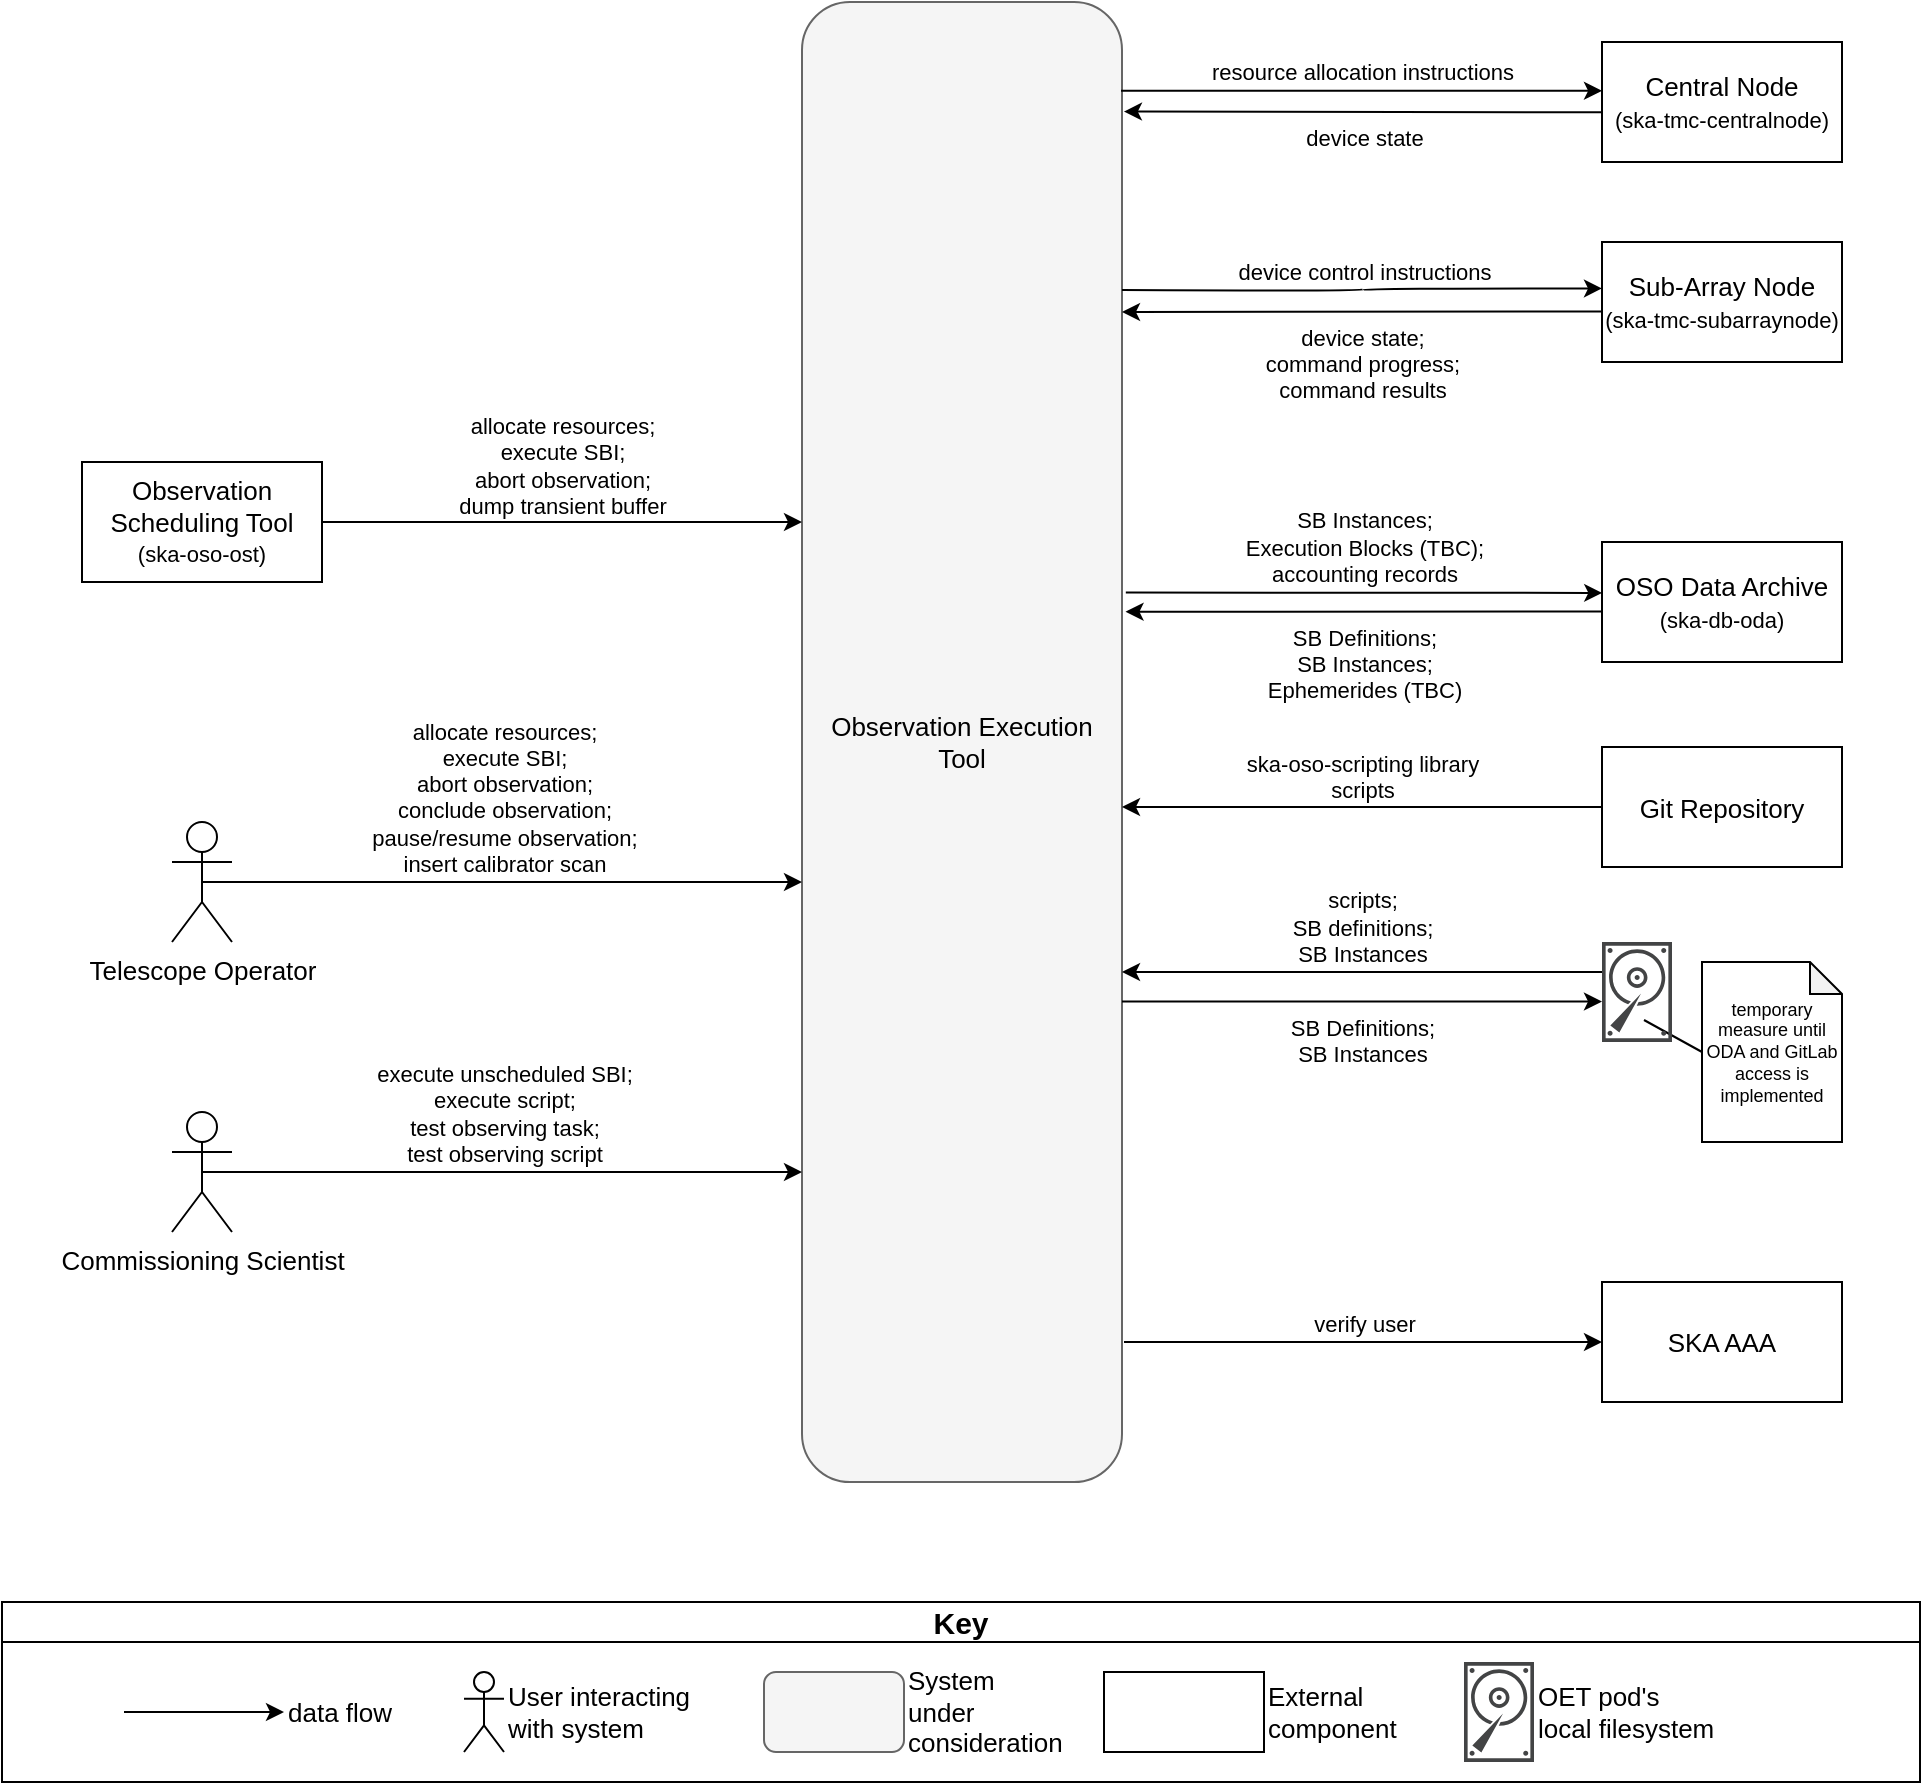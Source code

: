 <mxfile version="16.1.2" type="device"><diagram id="eR4iwlCjM15xABAs2_4M" name="Page-1"><mxGraphModel dx="1878" dy="1102" grid="1" gridSize="10" guides="1" tooltips="1" connect="1" arrows="1" fold="1" page="1" pageScale="1" pageWidth="827" pageHeight="1169" math="0" shadow="0"><root><mxCell id="0"/><mxCell id="1" parent="0"/><mxCell id="NQmwnXpSRIrFOyUKveBD-1" value="Key" style="rounded=0;whiteSpace=wrap;html=1;shadow=0;labelBackgroundColor=none;strokeColor=#000000;strokeWidth=1;fillColor=none;fontSize=15;fontColor=#000000;align=center;fontStyle=1;verticalAlign=middle;" parent="1" vertex="1"><mxGeometry y="840" width="959" height="20" as="geometry"/></mxCell><mxCell id="NQmwnXpSRIrFOyUKveBD-2" value="Observation Execution Tool" style="rounded=1;whiteSpace=wrap;html=1;labelBackgroundColor=none;strokeColor=#666666;strokeWidth=1;fillColor=#f5f5f5;fontSize=13;fontColor=#000000;align=center;" parent="1" vertex="1"><mxGeometry x="400" y="40" width="160" height="740" as="geometry"/></mxCell><mxCell id="NQmwnXpSRIrFOyUKveBD-3" value="Central Node&lt;br&gt;&lt;font style=&quot;font-size: 11px&quot;&gt;(ska-tmc-centralnode)&lt;/font&gt;" style="rounded=0;whiteSpace=wrap;html=1;labelBackgroundColor=none;strokeColor=#000000;strokeWidth=1;fillColor=none;fontSize=13;fontColor=#000000;align=center;" parent="1" vertex="1"><mxGeometry x="800" y="60" width="120" height="60" as="geometry"/></mxCell><mxCell id="NQmwnXpSRIrFOyUKveBD-4" value="Sub-Array Node&lt;br&gt;&lt;font style=&quot;font-size: 11px&quot;&gt;(ska-tmc-subarraynode)&lt;/font&gt;" style="rounded=0;whiteSpace=wrap;html=1;labelBackgroundColor=none;strokeColor=#000000;strokeWidth=1;fillColor=none;fontSize=13;fontColor=#000000;align=center;" parent="1" vertex="1"><mxGeometry x="800" y="160" width="120" height="60" as="geometry"/></mxCell><mxCell id="NQmwnXpSRIrFOyUKveBD-7" value="device control instructions" style="edgeStyle=orthogonalEdgeStyle;curved=1;comic=0;html=1;shadow=0;labelBackgroundColor=none;startArrow=classic;startFill=1;endArrow=none;endFill=0;jettySize=auto;orthogonalLoop=1;strokeWidth=1;fontSize=11;fontColor=#000000;align=center;verticalAlign=bottom;exitX=0;exitY=0.387;exitDx=0;exitDy=0;exitPerimeter=0;" parent="1" source="NQmwnXpSRIrFOyUKveBD-4" edge="1"><mxGeometry relative="1" as="geometry"><mxPoint x="761" y="155" as="sourcePoint"/><mxPoint x="560" y="184" as="targetPoint"/></mxGeometry></mxCell><mxCell id="NQmwnXpSRIrFOyUKveBD-8" value="device state;&lt;div&gt;command progress;&lt;/div&gt;&lt;div&gt;command results&lt;/div&gt;" style="edgeStyle=orthogonalEdgeStyle;curved=1;comic=0;html=1;exitX=-0.001;exitY=0.579;shadow=0;labelBackgroundColor=none;startArrow=none;startFill=0;endArrow=classic;endFill=1;jettySize=auto;orthogonalLoop=1;strokeWidth=1;fontSize=11;fontColor=#000000;align=center;verticalAlign=top;exitDx=0;exitDy=0;exitPerimeter=0;" parent="1" source="NQmwnXpSRIrFOyUKveBD-4" edge="1"><mxGeometry relative="1" as="geometry"><mxPoint x="761" y="175" as="sourcePoint"/><mxPoint x="560" y="195" as="targetPoint"/></mxGeometry></mxCell><mxCell id="NQmwnXpSRIrFOyUKveBD-18" value="Observation Scheduling Tool&lt;br&gt;&lt;font style=&quot;font-size: 11px&quot;&gt;(ska-oso-ost)&lt;/font&gt;" style="rounded=0;whiteSpace=wrap;html=1;labelBackgroundColor=none;strokeColor=#000000;strokeWidth=1;fillColor=none;fontSize=13;fontColor=#000000;align=center;" parent="1" vertex="1"><mxGeometry x="40" y="270" width="120" height="60" as="geometry"/></mxCell><mxCell id="NQmwnXpSRIrFOyUKveBD-19" value="allocate resources;&lt;div&gt;execute SBI;&lt;/div&gt;&lt;div&gt;abort observation;&lt;/div&gt;&lt;div&gt;dump transient buffer&lt;/div&gt;" style="edgeStyle=orthogonalEdgeStyle;curved=1;comic=0;html=1;exitX=1;exitY=0.5;entryX=0;entryY=0.25;shadow=0;labelBackgroundColor=none;startArrow=none;startFill=0;endArrow=classic;endFill=1;jettySize=auto;orthogonalLoop=1;strokeWidth=1;fontSize=11;fontColor=#000000;align=center;verticalAlign=bottom;" parent="1" source="NQmwnXpSRIrFOyUKveBD-18" edge="1"><mxGeometry relative="1" as="geometry"><mxPoint x="400" y="300" as="targetPoint"/></mxGeometry></mxCell><mxCell id="NQmwnXpSRIrFOyUKveBD-20" value="Telescope Operator" style="shape=umlActor;verticalLabelPosition=bottom;labelBackgroundColor=#ffffff;verticalAlign=top;html=1;rounded=0;strokeColor=#000000;strokeWidth=1;fillColor=none;fontSize=13;fontColor=#000000;align=center;" parent="1" vertex="1"><mxGeometry x="85" y="450" width="30" height="60" as="geometry"/></mxCell><mxCell id="NQmwnXpSRIrFOyUKveBD-21" value="Commissioning Scientist" style="shape=umlActor;verticalLabelPosition=bottom;labelBackgroundColor=#ffffff;verticalAlign=top;html=1;rounded=0;strokeColor=#000000;strokeWidth=1;fillColor=none;fontSize=13;fontColor=#000000;align=center;" parent="1" vertex="1"><mxGeometry x="85" y="595" width="30" height="60" as="geometry"/></mxCell><mxCell id="NQmwnXpSRIrFOyUKveBD-22" value="allocate resources;&lt;div&gt;execute SBI;&lt;/div&gt;&lt;div&gt;abort observation;&lt;/div&gt;&lt;div&gt;conclude observation;&lt;/div&gt;&lt;div&gt;pause/resume observation;&lt;br&gt;&lt;/div&gt;&lt;div&gt;insert calibrator scan&lt;/div&gt;" style="edgeStyle=orthogonalEdgeStyle;curved=1;comic=0;html=1;exitX=0.5;exitY=0.5;exitPerimeter=0;entryX=0;entryY=0.5;shadow=0;labelBackgroundColor=none;startArrow=none;startFill=0;endArrow=classic;endFill=1;jettySize=auto;orthogonalLoop=1;strokeWidth=1;fontSize=11;fontColor=#000000;align=center;verticalAlign=bottom;" parent="1" source="NQmwnXpSRIrFOyUKveBD-20" edge="1"><mxGeometry relative="1" as="geometry"><mxPoint x="400" y="480" as="targetPoint"/></mxGeometry></mxCell><mxCell id="NQmwnXpSRIrFOyUKveBD-23" value="&lt;div&gt;execute unscheduled SBI;&lt;/div&gt;&lt;div&gt;execute script;&lt;/div&gt;test observing task;&lt;div&gt;test observing script&lt;/div&gt;" style="edgeStyle=orthogonalEdgeStyle;curved=1;comic=0;html=1;exitX=0.5;exitY=0.5;exitPerimeter=0;entryX=0;entryY=0.75;shadow=0;labelBackgroundColor=none;startArrow=none;startFill=0;endArrow=classic;endFill=1;jettySize=auto;orthogonalLoop=1;strokeWidth=1;fontSize=11;fontColor=#000000;align=center;verticalAlign=bottom;" parent="1" source="NQmwnXpSRIrFOyUKveBD-21" edge="1"><mxGeometry relative="1" as="geometry"><mxPoint x="400" y="625" as="targetPoint"/></mxGeometry></mxCell><mxCell id="ZwjUEDR2G6DDEytAxUYS-5" value="resource allocation instructions" style="edgeStyle=orthogonalEdgeStyle;curved=1;comic=0;html=1;shadow=0;labelBackgroundColor=none;startArrow=classic;startFill=1;endArrow=none;endFill=0;jettySize=auto;orthogonalLoop=1;strokeWidth=1;fontSize=11;fontColor=#000000;align=center;verticalAlign=bottom;exitX=0;exitY=0.407;exitDx=0;exitDy=0;exitPerimeter=0;entryX=0.997;entryY=0.06;entryDx=0;entryDy=0;entryPerimeter=0;" parent="1" source="NQmwnXpSRIrFOyUKveBD-3" target="NQmwnXpSRIrFOyUKveBD-2" edge="1"><mxGeometry relative="1" as="geometry"><mxPoint x="580" y="60" as="targetPoint"/><Array as="points"/><mxPoint x="802" y="87" as="sourcePoint"/></mxGeometry></mxCell><mxCell id="NQmwnXpSRIrFOyUKveBD-26" value="data flow" style="edgeStyle=orthogonalEdgeStyle;curved=1;comic=0;html=1;exitX=1;exitY=0.5;shadow=0;labelBackgroundColor=none;startArrow=none;startFill=0;endArrow=classic;endFill=1;jettySize=auto;orthogonalLoop=1;strokeWidth=1;fontSize=13;fontColor=#000000;align=left;verticalAlign=middle;labelPosition=right;verticalLabelPosition=middle;horizontal=1;" parent="1" edge="1"><mxGeometry x="1" relative="1" as="geometry"><mxPoint x="61" y="895" as="sourcePoint"/><mxPoint x="141" y="895" as="targetPoint"/><mxPoint as="offset"/></mxGeometry></mxCell><mxCell id="NQmwnXpSRIrFOyUKveBD-27" value="External component" style="rounded=0;whiteSpace=wrap;html=1;labelBackgroundColor=none;strokeColor=#000000;strokeWidth=1;fillColor=none;fontSize=13;fontColor=#000000;align=left;labelPosition=right;verticalLabelPosition=middle;verticalAlign=middle;" parent="1" vertex="1"><mxGeometry x="551" y="875" width="80" height="40" as="geometry"/></mxCell><mxCell id="NQmwnXpSRIrFOyUKveBD-28" value="System under consideration" style="rounded=1;whiteSpace=wrap;html=1;labelBackgroundColor=none;strokeColor=#666666;strokeWidth=1;fillColor=#f5f5f5;fontSize=13;fontColor=#000000;align=left;labelPosition=right;verticalLabelPosition=middle;verticalAlign=middle;" parent="1" vertex="1"><mxGeometry x="381" y="875" width="70" height="40" as="geometry"/></mxCell><mxCell id="NQmwnXpSRIrFOyUKveBD-29" value="User interacting&lt;div&gt;with system&lt;/div&gt;" style="shape=umlActor;verticalLabelPosition=middle;labelBackgroundColor=#ffffff;verticalAlign=middle;html=1;rounded=0;strokeColor=#000000;strokeWidth=1;fillColor=none;fontSize=13;fontColor=#000000;align=left;labelPosition=right;" parent="1" vertex="1"><mxGeometry x="231" y="875" width="20" height="40" as="geometry"/></mxCell><mxCell id="NQmwnXpSRIrFOyUKveBD-14" value="SKA AAA" style="rounded=0;whiteSpace=wrap;html=1;labelBackgroundColor=none;strokeColor=#000000;strokeWidth=1;fillColor=none;fontSize=13;fontColor=#000000;align=center;" parent="1" vertex="1"><mxGeometry x="800" y="680" width="120" height="60" as="geometry"/></mxCell><mxCell id="NQmwnXpSRIrFOyUKveBD-16" value="verify user" style="edgeStyle=orthogonalEdgeStyle;curved=1;comic=0;html=1;exitX=0;exitY=0.5;shadow=0;labelBackgroundColor=none;startArrow=classic;startFill=1;endArrow=none;endFill=0;jettySize=auto;orthogonalLoop=1;strokeWidth=1;fontSize=11;fontColor=#000000;align=center;verticalAlign=bottom;entryX=1.003;entryY=0.575;entryPerimeter=0;" parent="1" source="NQmwnXpSRIrFOyUKveBD-14" edge="1"><mxGeometry relative="1" as="geometry"><mxPoint x="761" y="710" as="sourcePoint"/><mxPoint x="561" y="710" as="targetPoint"/><Array as="points"/></mxGeometry></mxCell><mxCell id="xvOhVqcuUs9dxJOCYybu-1" value="device state" style="edgeStyle=orthogonalEdgeStyle;curved=1;comic=0;html=1;exitX=0;exitY=0.586;shadow=0;labelBackgroundColor=none;startArrow=none;startFill=0;endArrow=classic;endFill=1;jettySize=auto;orthogonalLoop=1;strokeWidth=1;fontSize=11;fontColor=#000000;align=center;verticalAlign=top;exitDx=0;exitDy=0;exitPerimeter=0;entryX=1.006;entryY=0.074;entryDx=0;entryDy=0;entryPerimeter=0;" edge="1" parent="1" source="NQmwnXpSRIrFOyUKveBD-3" target="NQmwnXpSRIrFOyUKveBD-2"><mxGeometry relative="1" as="geometry"><mxPoint x="798" y="90" as="sourcePoint"/><mxPoint x="640" y="150" as="targetPoint"/></mxGeometry></mxCell><mxCell id="xvOhVqcuUs9dxJOCYybu-5" value="OET pod's&lt;br&gt;local filesystem" style="sketch=0;pointerEvents=1;shadow=0;dashed=0;html=1;strokeColor=none;fillColor=#434445;aspect=fixed;labelPosition=right;verticalLabelPosition=middle;verticalAlign=middle;align=left;outlineConnect=0;shape=mxgraph.vvd.disk;fontSize=13;" vertex="1" parent="1"><mxGeometry x="731" y="870" width="35" height="50" as="geometry"/></mxCell><mxCell id="xvOhVqcuUs9dxJOCYybu-6" value="" style="rounded=0;whiteSpace=wrap;html=1;shadow=0;labelBackgroundColor=none;strokeColor=#000000;strokeWidth=1;fillColor=none;fontSize=15;fontColor=#000000;align=center;fontStyle=1;verticalAlign=top;" vertex="1" parent="1"><mxGeometry y="860" width="959" height="70" as="geometry"/></mxCell><mxCell id="NQmwnXpSRIrFOyUKveBD-5" value="OSO Data Archive&lt;br&gt;&lt;font style=&quot;font-size: 11px&quot;&gt;(ska-db-oda)&lt;/font&gt;" style="rounded=0;whiteSpace=wrap;html=1;labelBackgroundColor=none;strokeColor=#000000;strokeWidth=1;fillColor=none;fontSize=13;fontColor=#000000;align=center;" parent="1" vertex="1"><mxGeometry x="800" y="310" width="120" height="60" as="geometry"/></mxCell><mxCell id="NQmwnXpSRIrFOyUKveBD-9" value="SB Instances;&lt;br&gt;Execution Blocks (TBC);&lt;br&gt;&lt;span&gt;accounting records&lt;/span&gt;" style="edgeStyle=orthogonalEdgeStyle;curved=1;comic=0;html=1;exitX=0.001;exitY=0.424;shadow=0;labelBackgroundColor=none;startArrow=classic;startFill=1;endArrow=none;endFill=0;jettySize=auto;orthogonalLoop=1;strokeWidth=1;fontSize=11;fontColor=#000000;align=center;verticalAlign=bottom;exitDx=0;exitDy=0;exitPerimeter=0;entryX=1.012;entryY=0.399;entryDx=0;entryDy=0;entryPerimeter=0;" parent="1" source="NQmwnXpSRIrFOyUKveBD-5" edge="1" target="NQmwnXpSRIrFOyUKveBD-2"><mxGeometry relative="1" as="geometry"><mxPoint x="761" y="330" as="sourcePoint"/><mxPoint x="580" y="335" as="targetPoint"/></mxGeometry></mxCell><mxCell id="NQmwnXpSRIrFOyUKveBD-10" value="&lt;span&gt;SB Definitions;&lt;/span&gt;&lt;br&gt;&lt;div&gt;SB Instances;&lt;/div&gt;&lt;div&gt;Ephemerides (TBC)&lt;/div&gt;" style="edgeStyle=orthogonalEdgeStyle;curved=1;comic=0;html=1;exitX=-0.003;exitY=0.579;shadow=0;labelBackgroundColor=none;startArrow=none;startFill=0;endArrow=classic;endFill=1;jettySize=auto;orthogonalLoop=1;strokeWidth=1;fontSize=11;fontColor=#000000;align=center;verticalAlign=top;entryX=1.011;entryY=0.412;entryPerimeter=0;exitDx=0;exitDy=0;exitPerimeter=0;entryDx=0;entryDy=0;" parent="1" source="NQmwnXpSRIrFOyUKveBD-5" edge="1" target="NQmwnXpSRIrFOyUKveBD-2"><mxGeometry relative="1" as="geometry"><mxPoint x="761" y="350" as="sourcePoint"/><mxPoint x="560" y="355" as="targetPoint"/></mxGeometry></mxCell><mxCell id="euW8lxsCG-lhS-h6JQuL-8" value="Git Repository" style="rounded=0;whiteSpace=wrap;html=1;labelBackgroundColor=none;strokeColor=#000000;strokeWidth=1;fillColor=none;fontSize=13;fontColor=#000000;align=center;" parent="1" vertex="1"><mxGeometry x="800" y="412.5" width="120" height="60" as="geometry"/></mxCell><mxCell id="euW8lxsCG-lhS-h6JQuL-9" value="ska-oso-scripting library&lt;br&gt;scripts" style="edgeStyle=orthogonalEdgeStyle;curved=1;comic=0;html=1;shadow=0;labelBackgroundColor=none;startArrow=none;startFill=0;endArrow=classic;endFill=1;jettySize=auto;orthogonalLoop=1;strokeWidth=1;fontSize=11;fontColor=#000000;align=center;verticalAlign=bottom;exitX=0;exitY=0.5;exitDx=0;exitDy=0;" parent="1" source="euW8lxsCG-lhS-h6JQuL-8" edge="1"><mxGeometry relative="1" as="geometry"><mxPoint x="761" y="407.5" as="sourcePoint"/><mxPoint x="560" y="442.5" as="targetPoint"/></mxGeometry></mxCell><mxCell id="NQmwnXpSRIrFOyUKveBD-11" value="scripts;&lt;div&gt;SB definitions;&lt;/div&gt;&lt;div&gt;SB Instances&lt;/div&gt;" style="edgeStyle=orthogonalEdgeStyle;curved=1;comic=0;html=1;exitX=0;exitY=0.25;shadow=0;labelBackgroundColor=none;startArrow=none;startFill=0;endArrow=classic;endFill=1;jettySize=auto;orthogonalLoop=1;strokeWidth=1;fontSize=11;fontColor=#000000;align=center;verticalAlign=bottom;exitDx=0;exitDy=0;" parent="1" edge="1"><mxGeometry relative="1" as="geometry"><mxPoint x="800" y="525" as="sourcePoint"/><mxPoint x="560" y="525" as="targetPoint"/></mxGeometry></mxCell><mxCell id="euW8lxsCG-lhS-h6JQuL-7" value="&lt;span&gt;SB Definitions;&lt;/span&gt;&lt;br&gt;&lt;div&gt;SB Instances&lt;/div&gt;" style="edgeStyle=orthogonalEdgeStyle;curved=1;comic=0;html=1;exitX=0;exitY=0.75;shadow=0;labelBackgroundColor=none;startArrow=classic;startFill=1;endArrow=none;endFill=0;jettySize=auto;orthogonalLoop=1;strokeWidth=1;fontSize=11;fontColor=#000000;align=center;verticalAlign=top;entryX=0.993;entryY=0.963;entryPerimeter=0;" parent="1" edge="1"><mxGeometry relative="1" as="geometry"><mxPoint x="800" y="539.78" as="sourcePoint"/><mxPoint x="560" y="539.78" as="targetPoint"/><Array as="points"><mxPoint x="681" y="539.78"/><mxPoint x="681" y="539.78"/></Array></mxGeometry></mxCell><mxCell id="euW8lxsCG-lhS-h6JQuL-13" style="rounded=0;orthogonalLoop=1;jettySize=auto;html=1;exitX=0;exitY=0.5;exitDx=0;exitDy=0;exitPerimeter=0;fontSize=9;startArrow=none;startFill=0;endArrow=none;endFill=0;strokeWidth=1;" parent="1" source="euW8lxsCG-lhS-h6JQuL-11" edge="1"><mxGeometry relative="1" as="geometry"><mxPoint x="821" y="549" as="targetPoint"/></mxGeometry></mxCell><mxCell id="euW8lxsCG-lhS-h6JQuL-11" value="temporary measure until ODA and GitLab access is implemented" style="shape=note;whiteSpace=wrap;html=1;backgroundOutline=1;darkOpacity=0.05;rounded=0;glass=0;sketch=0;fontSize=9;size=16;" parent="1" vertex="1"><mxGeometry x="850" y="520" width="70" height="90" as="geometry"/></mxCell><mxCell id="xvOhVqcuUs9dxJOCYybu-3" value="" style="sketch=0;pointerEvents=1;shadow=0;dashed=0;html=1;strokeColor=none;fillColor=#434445;aspect=fixed;labelPosition=center;verticalLabelPosition=bottom;verticalAlign=top;align=center;outlineConnect=0;shape=mxgraph.vvd.disk;" vertex="1" parent="1"><mxGeometry x="800" y="510" width="35" height="50" as="geometry"/></mxCell></root></mxGraphModel></diagram></mxfile>
